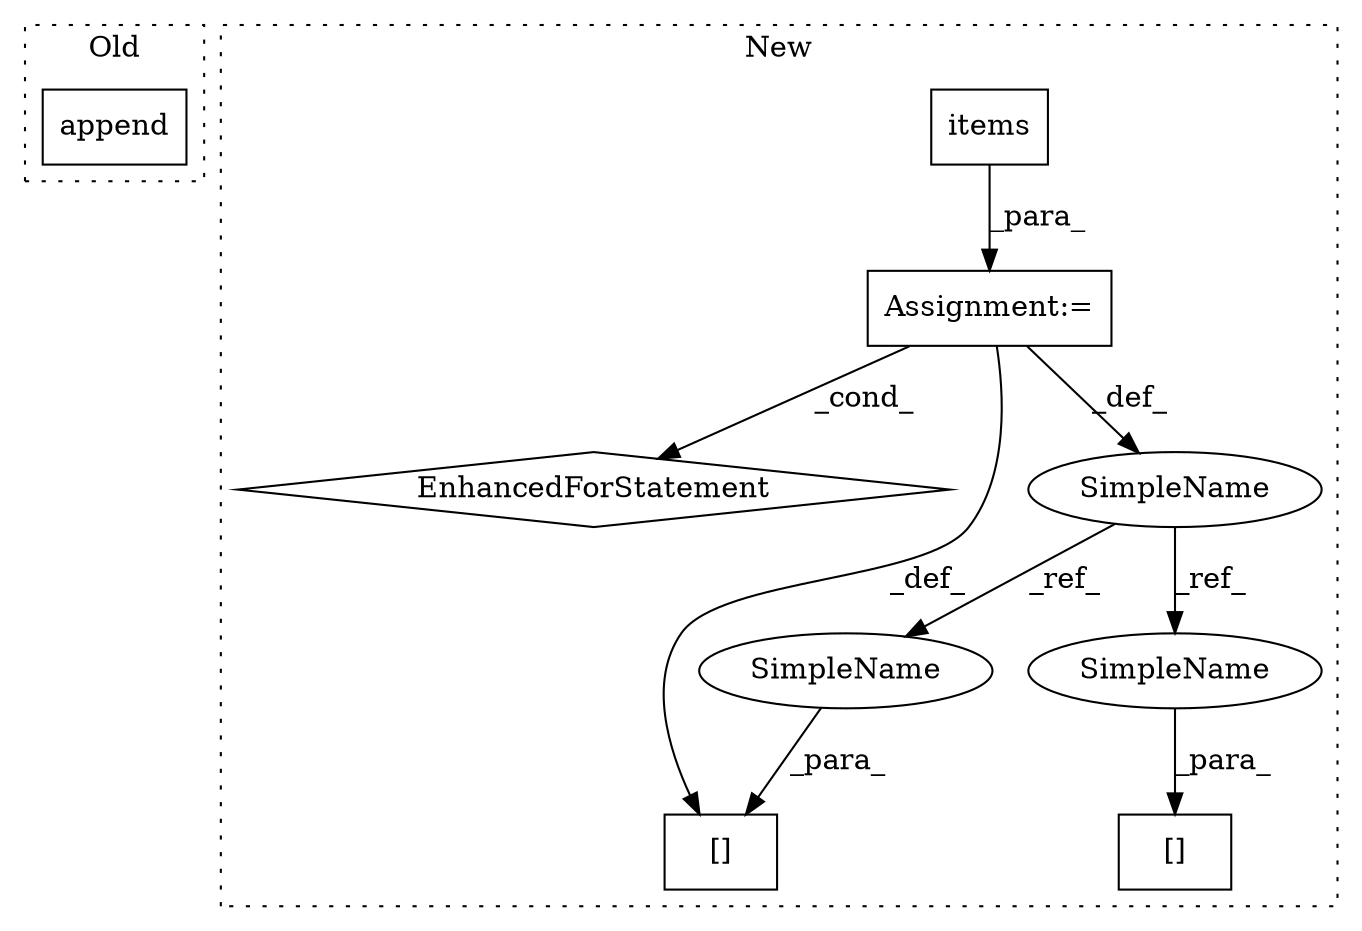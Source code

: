 digraph G {
subgraph cluster0 {
1 [label="append" a="32" s="5087,5122" l="12,2" shape="box"];
label = "Old";
style="dotted";
}
subgraph cluster1 {
2 [label="items" a="32" s="5060" l="7" shape="box"];
3 [label="EnhancedForStatement" a="70" s="4984,5067" l="63,2" shape="diamond"];
4 [label="Assignment:=" a="7" s="4984,5067" l="63,2" shape="box"];
5 [label="[]" a="2" s="5228,5241" l="12,1" shape="box"];
6 [label="SimpleName" a="42" s="5041" l="1" shape="ellipse"];
7 [label="[]" a="2" s="5170,5183" l="12,1" shape="box"];
8 [label="SimpleName" a="42" s="5240" l="1" shape="ellipse"];
9 [label="SimpleName" a="42" s="5182" l="1" shape="ellipse"];
label = "New";
style="dotted";
}
2 -> 4 [label="_para_"];
4 -> 5 [label="_def_"];
4 -> 3 [label="_cond_"];
4 -> 6 [label="_def_"];
6 -> 8 [label="_ref_"];
6 -> 9 [label="_ref_"];
8 -> 5 [label="_para_"];
9 -> 7 [label="_para_"];
}